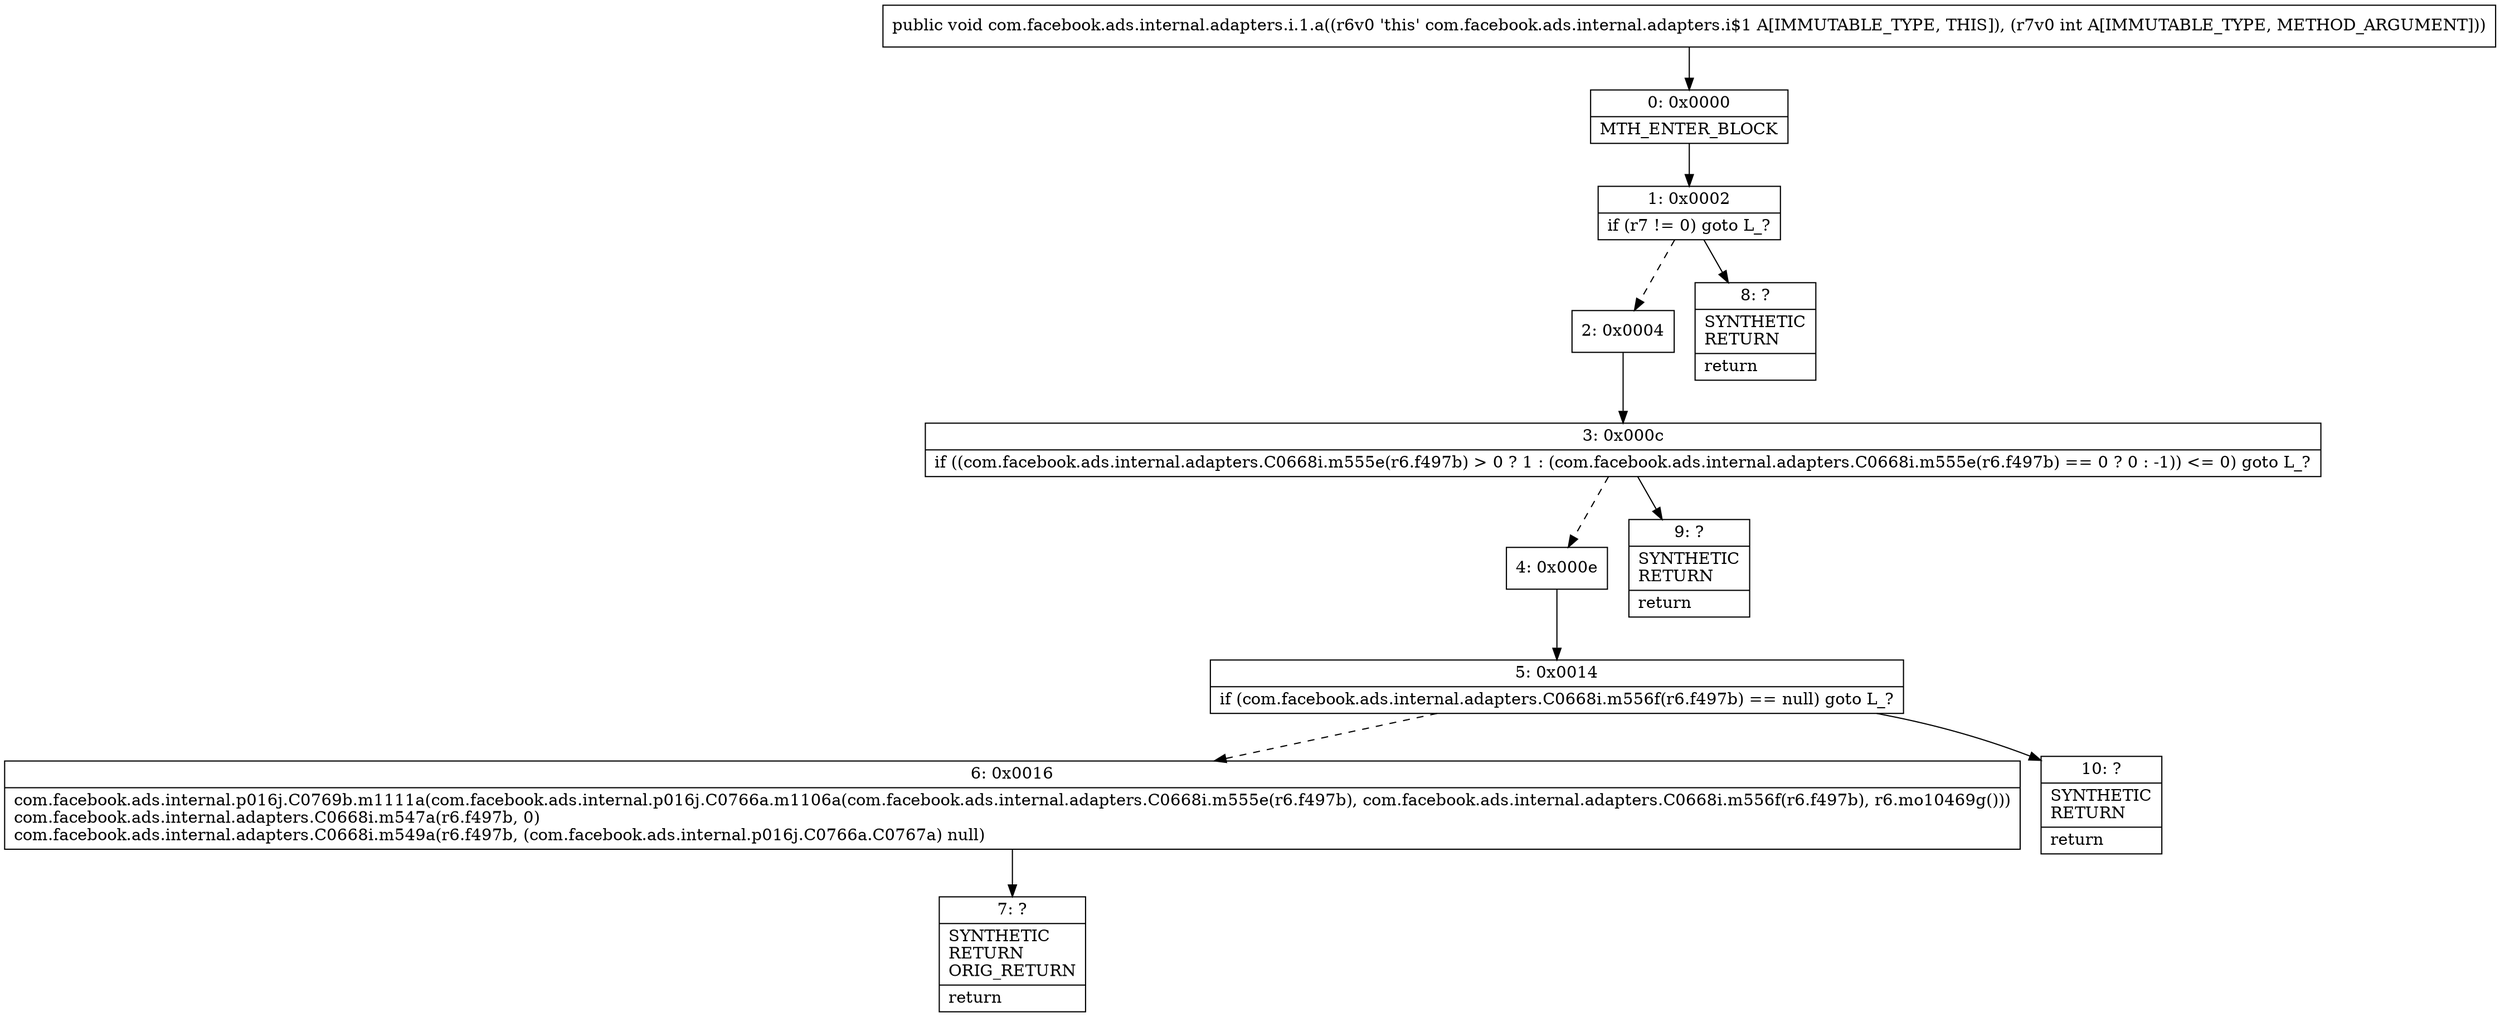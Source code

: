 digraph "CFG forcom.facebook.ads.internal.adapters.i.1.a(I)V" {
Node_0 [shape=record,label="{0\:\ 0x0000|MTH_ENTER_BLOCK\l}"];
Node_1 [shape=record,label="{1\:\ 0x0002|if (r7 != 0) goto L_?\l}"];
Node_2 [shape=record,label="{2\:\ 0x0004}"];
Node_3 [shape=record,label="{3\:\ 0x000c|if ((com.facebook.ads.internal.adapters.C0668i.m555e(r6.f497b) \> 0 ? 1 : (com.facebook.ads.internal.adapters.C0668i.m555e(r6.f497b) == 0 ? 0 : \-1)) \<= 0) goto L_?\l}"];
Node_4 [shape=record,label="{4\:\ 0x000e}"];
Node_5 [shape=record,label="{5\:\ 0x0014|if (com.facebook.ads.internal.adapters.C0668i.m556f(r6.f497b) == null) goto L_?\l}"];
Node_6 [shape=record,label="{6\:\ 0x0016|com.facebook.ads.internal.p016j.C0769b.m1111a(com.facebook.ads.internal.p016j.C0766a.m1106a(com.facebook.ads.internal.adapters.C0668i.m555e(r6.f497b), com.facebook.ads.internal.adapters.C0668i.m556f(r6.f497b), r6.mo10469g()))\lcom.facebook.ads.internal.adapters.C0668i.m547a(r6.f497b, 0)\lcom.facebook.ads.internal.adapters.C0668i.m549a(r6.f497b, (com.facebook.ads.internal.p016j.C0766a.C0767a) null)\l}"];
Node_7 [shape=record,label="{7\:\ ?|SYNTHETIC\lRETURN\lORIG_RETURN\l|return\l}"];
Node_8 [shape=record,label="{8\:\ ?|SYNTHETIC\lRETURN\l|return\l}"];
Node_9 [shape=record,label="{9\:\ ?|SYNTHETIC\lRETURN\l|return\l}"];
Node_10 [shape=record,label="{10\:\ ?|SYNTHETIC\lRETURN\l|return\l}"];
MethodNode[shape=record,label="{public void com.facebook.ads.internal.adapters.i.1.a((r6v0 'this' com.facebook.ads.internal.adapters.i$1 A[IMMUTABLE_TYPE, THIS]), (r7v0 int A[IMMUTABLE_TYPE, METHOD_ARGUMENT])) }"];
MethodNode -> Node_0;
Node_0 -> Node_1;
Node_1 -> Node_2[style=dashed];
Node_1 -> Node_8;
Node_2 -> Node_3;
Node_3 -> Node_4[style=dashed];
Node_3 -> Node_9;
Node_4 -> Node_5;
Node_5 -> Node_6[style=dashed];
Node_5 -> Node_10;
Node_6 -> Node_7;
}

